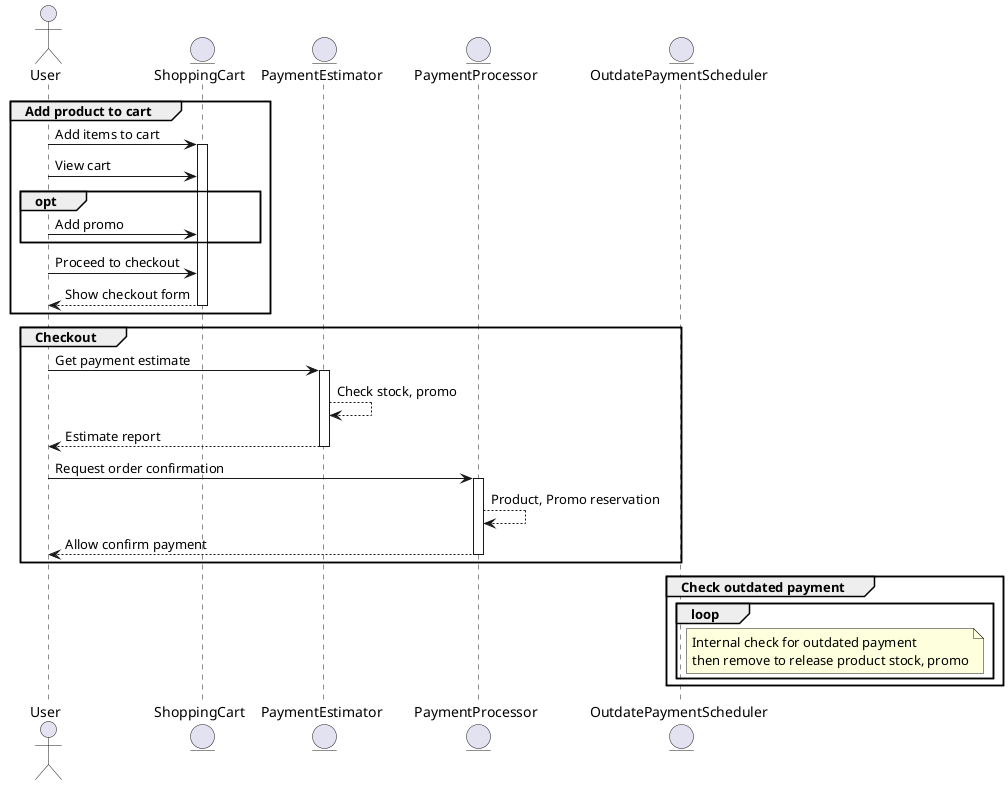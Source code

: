 @startuml checkout cart
actor User
entity ShoppingCart
entity PaymentEstimator
entity PaymentProcessor
entity OutdatePaymentScheduler

Group Add product to cart
    User -> ShoppingCart: Add items to cart
    activate ShoppingCart
    User -> ShoppingCart: View cart
    opt
        User -> ShoppingCart: Add promo
    end
    User -> ShoppingCart: Proceed to checkout
    ShoppingCart --> User: Show checkout form
    deactivate ShoppingCart
end
Group Checkout
    User -> PaymentEstimator: Get payment estimate
    activate PaymentEstimator
    PaymentEstimator --> PaymentEstimator: Check stock, promo
    PaymentEstimator --> User: Estimate report
    deactivate PaymentEstimator
    User -> PaymentProcessor: Request order confirmation
    activate PaymentProcessor
    PaymentProcessor --> PaymentProcessor: Product, Promo reservation
    PaymentProcessor --> User: Allow confirm payment
    deactivate PaymentProcessor
end
Group Check outdated payment
    loop
        note right of OutdatePaymentScheduler
            Internal check for outdated payment
            then remove to release product stock, promo
        end note
    end
end
@enduml
